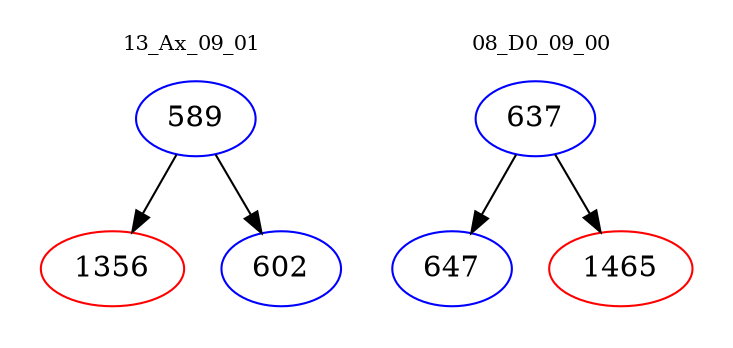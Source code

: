 digraph{
subgraph cluster_0 {
color = white
label = "13_Ax_09_01";
fontsize=10;
T0_589 [label="589", color="blue"]
T0_589 -> T0_1356 [color="black"]
T0_1356 [label="1356", color="red"]
T0_589 -> T0_602 [color="black"]
T0_602 [label="602", color="blue"]
}
subgraph cluster_1 {
color = white
label = "08_D0_09_00";
fontsize=10;
T1_637 [label="637", color="blue"]
T1_637 -> T1_647 [color="black"]
T1_647 [label="647", color="blue"]
T1_637 -> T1_1465 [color="black"]
T1_1465 [label="1465", color="red"]
}
}
